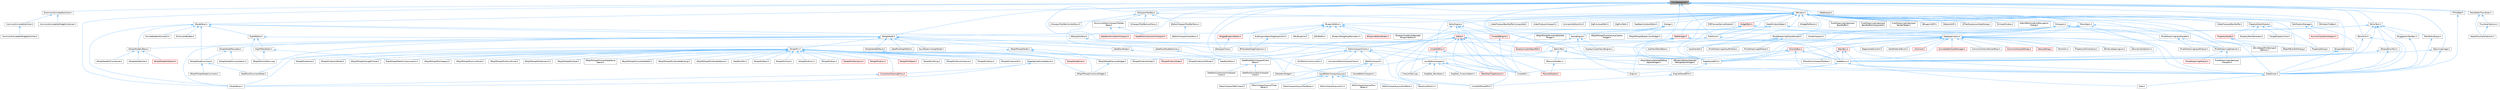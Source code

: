 digraph "CurveSequence.h"
{
 // INTERACTIVE_SVG=YES
 // LATEX_PDF_SIZE
  bgcolor="transparent";
  edge [fontname=Helvetica,fontsize=10,labelfontname=Helvetica,labelfontsize=10];
  node [fontname=Helvetica,fontsize=10,shape=box,height=0.2,width=0.4];
  Node1 [id="Node000001",label="CurveSequence.h",height=0.2,width=0.4,color="gray40", fillcolor="grey60", style="filled", fontcolor="black",tooltip=" "];
  Node1 -> Node2 [id="edge1_Node000001_Node000002",dir="back",color="steelblue1",style="solid",tooltip=" "];
  Node2 [id="Node000002",label="AssetEditorViewportLayout.h",height=0.2,width=0.4,color="grey40", fillcolor="white", style="filled",URL="$df/d46/AssetEditorViewportLayout_8h.html",tooltip=" "];
  Node2 -> Node3 [id="edge2_Node000002_Node000003",dir="back",color="steelblue1",style="solid",tooltip=" "];
  Node3 [id="Node000003",label="BaseAssetToolkit.h",height=0.2,width=0.4,color="grey40", fillcolor="white", style="filled",URL="$d4/d85/BaseAssetToolkit_8h.html",tooltip=" "];
  Node2 -> Node4 [id="edge3_Node000002_Node000004",dir="back",color="steelblue1",style="solid",tooltip=" "];
  Node4 [id="Node000004",label="EditorViewportLayout2x2.h",height=0.2,width=0.4,color="grey40", fillcolor="white", style="filled",URL="$df/dbd/EditorViewportLayout2x2_8h.html",tooltip=" "];
  Node2 -> Node5 [id="edge4_Node000002_Node000005",dir="back",color="steelblue1",style="solid",tooltip=" "];
  Node5 [id="Node000005",label="EditorViewportLayoutFour\lPanes.h",height=0.2,width=0.4,color="grey40", fillcolor="white", style="filled",URL="$d4/d84/EditorViewportLayoutFourPanes_8h.html",tooltip=" "];
  Node2 -> Node6 [id="edge5_Node000002_Node000006",dir="back",color="steelblue1",style="solid",tooltip=" "];
  Node6 [id="Node000006",label="EditorViewportLayoutOnePane.h",height=0.2,width=0.4,color="grey40", fillcolor="white", style="filled",URL="$d2/da6/EditorViewportLayoutOnePane_8h.html",tooltip=" "];
  Node2 -> Node7 [id="edge6_Node000002_Node000007",dir="back",color="steelblue1",style="solid",tooltip=" "];
  Node7 [id="Node000007",label="EditorViewportLayoutThree\lPanes.h",height=0.2,width=0.4,color="grey40", fillcolor="white", style="filled",URL="$d2/d25/EditorViewportLayoutThreePanes_8h.html",tooltip=" "];
  Node2 -> Node8 [id="edge7_Node000002_Node000008",dir="back",color="steelblue1",style="solid",tooltip=" "];
  Node8 [id="Node000008",label="EditorViewportLayoutTwoPanes.h",height=0.2,width=0.4,color="grey40", fillcolor="white", style="filled",URL="$dc/d66/EditorViewportLayoutTwoPanes_8h.html",tooltip=" "];
  Node2 -> Node9 [id="edge8_Node000002_Node000009",dir="back",color="steelblue1",style="solid",tooltip=" "];
  Node9 [id="Node000009",label="EditorViewportTabContent.h",height=0.2,width=0.4,color="grey40", fillcolor="white", style="filled",URL="$d9/da4/EditorViewportTabContent_8h.html",tooltip=" "];
  Node1 -> Node10 [id="edge9_Node000001_Node000010",dir="back",color="steelblue1",style="solid",tooltip=" "];
  Node10 [id="Node000010",label="EditorViewportClient.h",height=0.2,width=0.4,color="grey40", fillcolor="white", style="filled",URL="$d4/d41/EditorViewportClient_8h.html",tooltip=" "];
  Node10 -> Node11 [id="edge10_Node000010_Node000011",dir="back",color="steelblue1",style="solid",tooltip=" "];
  Node11 [id="Node000011",label="AnimationEditorViewportClient.h",height=0.2,width=0.4,color="grey40", fillcolor="white", style="filled",URL="$d1/d45/AnimationEditorViewportClient_8h.html",tooltip=" "];
  Node10 -> Node12 [id="edge11_Node000010_Node000012",dir="back",color="steelblue1",style="solid",tooltip=" "];
  Node12 [id="Node000012",label="DataflowEditorViewportClient\lBase.h",height=0.2,width=0.4,color="grey40", fillcolor="white", style="filled",URL="$d8/ddd/DataflowEditorViewportClientBase_8h.html",tooltip=" "];
  Node12 -> Node13 [id="edge12_Node000012_Node000013",dir="back",color="steelblue1",style="solid",tooltip=" "];
  Node13 [id="Node000013",label="DataflowConstructionViewport\lClient.h",height=0.2,width=0.4,color="grey40", fillcolor="white", style="filled",URL="$d5/da1/DataflowConstructionViewportClient_8h.html",tooltip=" "];
  Node12 -> Node14 [id="edge13_Node000012_Node000014",dir="back",color="steelblue1",style="solid",tooltip=" "];
  Node14 [id="Node000014",label="DataflowSimulationViewport\lClient.h",height=0.2,width=0.4,color="grey40", fillcolor="white", style="filled",URL="$da/d6a/DataflowSimulationViewportClient_8h.html",tooltip=" "];
  Node10 -> Node15 [id="edge14_Node000010_Node000015",dir="back",color="steelblue1",style="solid",tooltip=" "];
  Node15 [id="Node000015",label="ISCSEditorCustomization.h",height=0.2,width=0.4,color="grey40", fillcolor="white", style="filled",URL="$de/d19/ISCSEditorCustomization_8h.html",tooltip=" "];
  Node10 -> Node16 [id="edge15_Node000010_Node000016",dir="back",color="steelblue1",style="solid",tooltip=" "];
  Node16 [id="Node000016",label="LevelEditorViewport.h",height=0.2,width=0.4,color="grey40", fillcolor="white", style="filled",URL="$d4/ddf/LevelEditorViewport_8h.html",tooltip=" "];
  Node16 -> Node17 [id="edge16_Node000016_Node000017",dir="back",color="steelblue1",style="solid",tooltip=" "];
  Node17 [id="Node000017",label="BookMarkTypeActions.h",height=0.2,width=0.4,color="red", fillcolor="#FFF0F0", style="filled",URL="$d0/d2f/BookMarkTypeActions_8h.html",tooltip=" "];
  Node16 -> Node19 [id="edge17_Node000016_Node000019",dir="back",color="steelblue1",style="solid",tooltip=" "];
  Node19 [id="Node000019",label="DragTool_BoxSelect.h",height=0.2,width=0.4,color="grey40", fillcolor="white", style="filled",URL="$da/dbf/DragTool__BoxSelect_8h.html",tooltip=" "];
  Node16 -> Node20 [id="edge18_Node000016_Node000020",dir="back",color="steelblue1",style="solid",tooltip=" "];
  Node20 [id="Node000020",label="DragTool_FrustumSelect.h",height=0.2,width=0.4,color="grey40", fillcolor="white", style="filled",URL="$db/de7/DragTool__FrustumSelect_8h.html",tooltip=" "];
  Node16 -> Node21 [id="edge19_Node000016_Node000021",dir="back",color="steelblue1",style="solid",tooltip=" "];
  Node21 [id="Node000021",label="FractureTool.cpp",height=0.2,width=0.4,color="grey40", fillcolor="white", style="filled",URL="$dc/d9a/FractureTool_8cpp.html",tooltip=" "];
  Node16 -> Node22 [id="edge20_Node000016_Node000022",dir="back",color="steelblue1",style="solid",tooltip=" "];
  Node22 [id="Node000022",label="UnrealEd.h",height=0.2,width=0.4,color="grey40", fillcolor="white", style="filled",URL="$d2/d5f/UnrealEd_8h.html",tooltip=" "];
  Node10 -> Node23 [id="edge21_Node000010_Node000023",dir="back",color="steelblue1",style="solid",tooltip=" "];
  Node23 [id="Node000023",label="SEditorViewport.h",height=0.2,width=0.4,color="grey40", fillcolor="white", style="filled",URL="$dd/de0/SEditorViewport_8h.html",tooltip=" "];
  Node23 -> Node2 [id="edge22_Node000023_Node000002",dir="back",color="steelblue1",style="solid",tooltip=" "];
  Node23 -> Node24 [id="edge23_Node000023_Node000024",dir="back",color="steelblue1",style="solid",tooltip=" "];
  Node24 [id="Node000024",label="SAssetEditorViewport.h",height=0.2,width=0.4,color="grey40", fillcolor="white", style="filled",URL="$df/d5a/SAssetEditorViewport_8h.html",tooltip=" "];
  Node23 -> Node25 [id="edge24_Node000023_Node000025",dir="back",color="steelblue1",style="solid",tooltip=" "];
  Node25 [id="Node000025",label="SSkeletonWidget.h",height=0.2,width=0.4,color="grey40", fillcolor="white", style="filled",URL="$dd/da7/SSkeletonWidget_8h.html",tooltip=" "];
  Node10 -> Node25 [id="edge25_Node000010_Node000025",dir="back",color="steelblue1",style="solid",tooltip=" "];
  Node10 -> Node22 [id="edge26_Node000010_Node000022",dir="back",color="steelblue1",style="solid",tooltip=" "];
  Node10 -> Node26 [id="edge27_Node000010_Node000026",dir="back",color="steelblue1",style="solid",tooltip=" "];
  Node26 [id="Node000026",label="UnrealEdSharedPCH.h",height=0.2,width=0.4,color="grey40", fillcolor="white", style="filled",URL="$d1/de6/UnrealEdSharedPCH_8h.html",tooltip=" "];
  Node1 -> Node27 [id="edge28_Node000001_Node000027",dir="back",color="steelblue1",style="solid",tooltip=" "];
  Node27 [id="Node000027",label="SCommonAnimatedSwitcher.h",height=0.2,width=0.4,color="grey40", fillcolor="white", style="filled",URL="$d8/d15/SCommonAnimatedSwitcher_8h.html",tooltip=" "];
  Node27 -> Node28 [id="edge29_Node000027_Node000028",dir="back",color="steelblue1",style="solid",tooltip=" "];
  Node28 [id="Node000028",label="CommonActivatableWidgetContainer.h",height=0.2,width=0.4,color="grey40", fillcolor="white", style="filled",URL="$d9/db6/CommonActivatableWidgetContainer_8h.html",tooltip=" "];
  Node27 -> Node29 [id="edge30_Node000027_Node000029",dir="back",color="steelblue1",style="solid",tooltip=" "];
  Node29 [id="Node000029",label="CommonAnimatedSwitcher.h",height=0.2,width=0.4,color="grey40", fillcolor="white", style="filled",URL="$dc/d39/CommonAnimatedSwitcher_8h.html",tooltip=" "];
  Node29 -> Node30 [id="edge31_Node000029_Node000030",dir="back",color="steelblue1",style="solid",tooltip=" "];
  Node30 [id="Node000030",label="CommonActivatableWidgetSwitcher.h",height=0.2,width=0.4,color="grey40", fillcolor="white", style="filled",URL="$dc/dc6/CommonActivatableWidgetSwitcher_8h.html",tooltip=" "];
  Node1 -> Node31 [id="edge32_Node000001_Node000031",dir="back",color="steelblue1",style="solid",tooltip=" "];
  Node31 [id="Node000031",label="SDesignSurface.h",height=0.2,width=0.4,color="grey40", fillcolor="white", style="filled",URL="$d0/d2a/SDesignSurface_8h.html",tooltip=" "];
  Node31 -> Node32 [id="edge33_Node000031_Node000032",dir="back",color="steelblue1",style="solid",tooltip=" "];
  Node32 [id="Node000032",label="SDesignerView.h",height=0.2,width=0.4,color="grey40", fillcolor="white", style="filled",URL="$d2/d14/SDesignerView_8h.html",tooltip=" "];
  Node1 -> Node32 [id="edge34_Node000001_Node000032",dir="back",color="steelblue1",style="solid",tooltip=" "];
  Node1 -> Node33 [id="edge35_Node000001_Node000033",dir="back",color="steelblue1",style="solid",tooltip=" "];
  Node33 [id="Node000033",label="SDockTab.h",height=0.2,width=0.4,color="grey40", fillcolor="white", style="filled",URL="$d2/d6f/SDockTab_8h.html",tooltip=" "];
  Node33 -> Node9 [id="edge36_Node000033_Node000009",dir="back",color="steelblue1",style="solid",tooltip=" "];
  Node33 -> Node34 [id="edge37_Node000033_Node000034",dir="back",color="steelblue1",style="solid",tooltip=" "];
  Node34 [id="Node000034",label="SPersonaToolBox.h",height=0.2,width=0.4,color="grey40", fillcolor="white", style="filled",URL="$d3/d1c/SPersonaToolBox_8h.html",tooltip=" "];
  Node34 -> Node35 [id="edge38_Node000034_Node000035",dir="back",color="steelblue1",style="solid",tooltip=" "];
  Node35 [id="Node000035",label="PersonaModule.h",height=0.2,width=0.4,color="red", fillcolor="#FFF0F0", style="filled",URL="$de/d74/PersonaModule_8h.html",tooltip=" "];
  Node33 -> Node37 [id="edge39_Node000033_Node000037",dir="back",color="steelblue1",style="solid",tooltip=" "];
  Node37 [id="Node000037",label="SlateExtras.h",height=0.2,width=0.4,color="grey40", fillcolor="white", style="filled",URL="$d8/dec/SlateExtras_8h.html",tooltip=" "];
  Node37 -> Node38 [id="edge40_Node000037_Node000038",dir="back",color="steelblue1",style="solid",tooltip=" "];
  Node38 [id="Node000038",label="Slate.h",height=0.2,width=0.4,color="grey40", fillcolor="white", style="filled",URL="$d2/dc0/Slate_8h.html",tooltip=" "];
  Node33 -> Node39 [id="edge41_Node000033_Node000039",dir="back",color="steelblue1",style="solid",tooltip=" "];
  Node39 [id="Node000039",label="SlateSharedPCH.h",height=0.2,width=0.4,color="grey40", fillcolor="white", style="filled",URL="$d1/dfc/SlateSharedPCH_8h.html",tooltip=" "];
  Node39 -> Node40 [id="edge42_Node000039_Node000040",dir="back",color="steelblue1",style="solid",tooltip=" "];
  Node40 [id="Node000040",label="EngineSharedPCH.h",height=0.2,width=0.4,color="grey40", fillcolor="white", style="filled",URL="$dc/dbb/EngineSharedPCH_8h.html",tooltip=" "];
  Node40 -> Node26 [id="edge43_Node000040_Node000026",dir="back",color="steelblue1",style="solid",tooltip=" "];
  Node1 -> Node41 [id="edge44_Node000001_Node000041",dir="back",color="steelblue1",style="solid",tooltip=" "];
  Node41 [id="Node000041",label="SErrorHint.h",height=0.2,width=0.4,color="grey40", fillcolor="white", style="filled",URL="$d9/d4d/SErrorHint_8h.html",tooltip=" "];
  Node41 -> Node42 [id="edge45_Node000041_Node000042",dir="back",color="steelblue1",style="solid",tooltip=" "];
  Node42 [id="Node000042",label="SlateBasics.h",height=0.2,width=0.4,color="grey40", fillcolor="white", style="filled",URL="$da/d2f/SlateBasics_8h.html",tooltip=" "];
  Node42 -> Node43 [id="edge46_Node000042_Node000043",dir="back",color="steelblue1",style="solid",tooltip=" "];
  Node43 [id="Node000043",label="Engine.h",height=0.2,width=0.4,color="grey40", fillcolor="white", style="filled",URL="$d1/d34/Public_2Engine_8h.html",tooltip=" "];
  Node42 -> Node38 [id="edge47_Node000042_Node000038",dir="back",color="steelblue1",style="solid",tooltip=" "];
  Node42 -> Node37 [id="edge48_Node000042_Node000037",dir="back",color="steelblue1",style="solid",tooltip=" "];
  Node42 -> Node22 [id="edge49_Node000042_Node000022",dir="back",color="steelblue1",style="solid",tooltip=" "];
  Node41 -> Node37 [id="edge50_Node000041_Node000037",dir="back",color="steelblue1",style="solid",tooltip=" "];
  Node1 -> Node44 [id="edge51_Node000001_Node000044",dir="back",color="steelblue1",style="solid",tooltip=" "];
  Node44 [id="Node000044",label="SErrorText.h",height=0.2,width=0.4,color="grey40", fillcolor="white", style="filled",URL="$d7/d9a/SErrorText_8h.html",tooltip=" "];
  Node44 -> Node41 [id="edge52_Node000044_Node000041",dir="back",color="steelblue1",style="solid",tooltip=" "];
  Node44 -> Node45 [id="edge53_Node000044_Node000045",dir="back",color="steelblue1",style="solid",tooltip=" "];
  Node45 [id="Node000045",label="SGraphNode.h",height=0.2,width=0.4,color="grey40", fillcolor="white", style="filled",URL="$d2/d30/SGraphNode_8h.html",tooltip=" "];
  Node45 -> Node46 [id="edge54_Node000045_Node000046",dir="back",color="steelblue1",style="solid",tooltip=" "];
  Node46 [id="Node000046",label="DataflowGraphEditor.h",height=0.2,width=0.4,color="grey40", fillcolor="white", style="filled",URL="$d4/dfa/DataflowGraphEditor_8h.html",tooltip=" "];
  Node45 -> Node47 [id="edge55_Node000045_Node000047",dir="back",color="steelblue1",style="solid",tooltip=" "];
  Node47 [id="Node000047",label="DataflowSCommentNode.h",height=0.2,width=0.4,color="grey40", fillcolor="white", style="filled",URL="$de/dd7/DataflowSCommentNode_8h.html",tooltip=" "];
  Node45 -> Node48 [id="edge56_Node000045_Node000048",dir="back",color="steelblue1",style="solid",tooltip=" "];
  Node48 [id="Node000048",label="DataflowSNode.h",height=0.2,width=0.4,color="grey40", fillcolor="white", style="filled",URL="$d8/d5a/DataflowSNode_8h.html",tooltip=" "];
  Node48 -> Node49 [id="edge57_Node000048_Node000049",dir="back",color="steelblue1",style="solid",tooltip=" "];
  Node49 [id="Node000049",label="DataflowEditor.h",height=0.2,width=0.4,color="grey40", fillcolor="white", style="filled",URL="$d9/d93/DataflowEditor_8h.html",tooltip=" "];
  Node45 -> Node50 [id="edge58_Node000045_Node000050",dir="back",color="steelblue1",style="solid",tooltip=" "];
  Node50 [id="Node000050",label="DataflowSNodeFactories.h",height=0.2,width=0.4,color="grey40", fillcolor="white", style="filled",URL="$dc/d28/DataflowSNodeFactories_8h.html",tooltip=" "];
  Node50 -> Node49 [id="edge59_Node000050_Node000049",dir="back",color="steelblue1",style="solid",tooltip=" "];
  Node45 -> Node51 [id="edge60_Node000045_Node000051",dir="back",color="steelblue1",style="solid",tooltip=" "];
  Node51 [id="Node000051",label="SGraphNodeDefault.h",height=0.2,width=0.4,color="grey40", fillcolor="white", style="filled",URL="$de/daa/SGraphNodeDefault_8h.html",tooltip=" "];
  Node51 -> Node52 [id="edge61_Node000051_Node000052",dir="back",color="steelblue1",style="solid",tooltip=" "];
  Node52 [id="Node000052",label="SGraphNodeKnot.h",height=0.2,width=0.4,color="red", fillcolor="#FFF0F0", style="filled",URL="$da/da5/SGraphNodeKnot_8h.html",tooltip=" "];
  Node45 -> Node54 [id="edge62_Node000045_Node000054",dir="back",color="steelblue1",style="solid",tooltip=" "];
  Node54 [id="Node000054",label="SGraphNodeK2Base.h",height=0.2,width=0.4,color="grey40", fillcolor="white", style="filled",URL="$de/d4a/SGraphNodeK2Base_8h.html",tooltip=" "];
  Node54 -> Node55 [id="edge63_Node000054_Node000055",dir="back",color="steelblue1",style="solid",tooltip=" "];
  Node55 [id="Node000055",label="SGraphNodeK2Composite.h",height=0.2,width=0.4,color="grey40", fillcolor="white", style="filled",URL="$d9/d1f/SGraphNodeK2Composite_8h.html",tooltip=" "];
  Node54 -> Node56 [id="edge64_Node000054_Node000056",dir="back",color="steelblue1",style="solid",tooltip=" "];
  Node56 [id="Node000056",label="SGraphNodeK2Default.h",height=0.2,width=0.4,color="red", fillcolor="#FFF0F0", style="filled",URL="$d6/dba/SGraphNodeK2Default_8h.html",tooltip=" "];
  Node54 -> Node58 [id="edge65_Node000054_Node000058",dir="back",color="steelblue1",style="solid",tooltip=" "];
  Node58 [id="Node000058",label="SGraphNodeK2Var.h",height=0.2,width=0.4,color="grey40", fillcolor="white", style="filled",URL="$d3/d75/SGraphNodeK2Var_8h.html",tooltip=" "];
  Node45 -> Node59 [id="edge66_Node000045_Node000059",dir="back",color="steelblue1",style="solid",tooltip=" "];
  Node59 [id="Node000059",label="SGraphNodeResizable.h",height=0.2,width=0.4,color="grey40", fillcolor="white", style="filled",URL="$da/d09/SGraphNodeResizable_8h.html",tooltip=" "];
  Node59 -> Node60 [id="edge67_Node000059_Node000060",dir="back",color="steelblue1",style="solid",tooltip=" "];
  Node60 [id="Node000060",label="SGraphNodeComment.h",height=0.2,width=0.4,color="grey40", fillcolor="white", style="filled",URL="$d7/db6/SGraphNodeComment_8h.html",tooltip=" "];
  Node60 -> Node47 [id="edge68_Node000060_Node000047",dir="back",color="steelblue1",style="solid",tooltip=" "];
  Node60 -> Node61 [id="edge69_Node000060_Node000061",dir="back",color="steelblue1",style="solid",tooltip=" "];
  Node61 [id="Node000061",label="SRigVMGraphNodeComment.h",height=0.2,width=0.4,color="grey40", fillcolor="white", style="filled",URL="$d0/d18/SRigVMGraphNodeComment_8h.html",tooltip=" "];
  Node59 -> Node62 [id="edge70_Node000059_Node000062",dir="back",color="steelblue1",style="solid",tooltip=" "];
  Node62 [id="Node000062",label="SGraphNodeDocumentation.h",height=0.2,width=0.4,color="grey40", fillcolor="white", style="filled",URL="$de/d42/SGraphNodeDocumentation_8h.html",tooltip=" "];
  Node45 -> Node63 [id="edge71_Node000045_Node000063",dir="back",color="steelblue1",style="solid",tooltip=" "];
  Node63 [id="Node000063",label="SGraphPanel.h",height=0.2,width=0.4,color="grey40", fillcolor="white", style="filled",URL="$d2/dcf/SGraphPanel_8h.html",tooltip=" "];
  Node45 -> Node64 [id="edge72_Node000045_Node000064",dir="back",color="steelblue1",style="solid",tooltip=" "];
  Node64 [id="Node000064",label="SGraphPin.h",height=0.2,width=0.4,color="grey40", fillcolor="white", style="filled",URL="$d1/dd1/SGraphPin_8h.html",tooltip=" "];
  Node64 -> Node65 [id="edge73_Node000064_Node000065",dir="back",color="steelblue1",style="solid",tooltip=" "];
  Node65 [id="Node000065",label="ConnectionDrawingPolicy.h",height=0.2,width=0.4,color="red", fillcolor="#FFF0F0", style="filled",URL="$d5/dc8/ConnectionDrawingPolicy_8h.html",tooltip=" "];
  Node65 -> Node63 [id="edge74_Node000065_Node000063",dir="back",color="steelblue1",style="solid",tooltip=" "];
  Node64 -> Node70 [id="edge75_Node000064_Node000070",dir="back",color="steelblue1",style="solid",tooltip=" "];
  Node70 [id="Node000070",label="DataflowSPin.h",height=0.2,width=0.4,color="grey40", fillcolor="white", style="filled",URL="$d2/de1/DataflowSPin_8h.html",tooltip=" "];
  Node64 -> Node71 [id="edge76_Node000064_Node000071",dir="back",color="steelblue1",style="solid",tooltip=" "];
  Node71 [id="Node000071",label="GraphSplineOverlapResult.h",height=0.2,width=0.4,color="grey40", fillcolor="white", style="filled",URL="$dc/d14/GraphSplineOverlapResult_8h.html",tooltip=" "];
  Node71 -> Node65 [id="edge77_Node000071_Node000065",dir="back",color="steelblue1",style="solid",tooltip=" "];
  Node71 -> Node63 [id="edge78_Node000071_Node000063",dir="back",color="steelblue1",style="solid",tooltip=" "];
  Node64 -> Node72 [id="edge79_Node000064_Node000072",dir="back",color="steelblue1",style="solid",tooltip=" "];
  Node72 [id="Node000072",label="RigVMGraphDetailCustomization.h",height=0.2,width=0.4,color="grey40", fillcolor="white", style="filled",URL="$da/d8c/RigVMGraphDetailCustomization_8h.html",tooltip=" "];
  Node64 -> Node52 [id="edge80_Node000064_Node000052",dir="back",color="steelblue1",style="solid",tooltip=" "];
  Node64 -> Node63 [id="edge81_Node000064_Node000063",dir="back",color="steelblue1",style="solid",tooltip=" "];
  Node64 -> Node73 [id="edge82_Node000064_Node000073",dir="back",color="steelblue1",style="solid",tooltip=" "];
  Node73 [id="Node000073",label="SGraphPinBool.h",height=0.2,width=0.4,color="grey40", fillcolor="white", style="filled",URL="$d8/d82/SGraphPinBool_8h.html",tooltip=" "];
  Node64 -> Node74 [id="edge83_Node000064_Node000074",dir="back",color="steelblue1",style="solid",tooltip=" "];
  Node74 [id="Node000074",label="SGraphPinColor.h",height=0.2,width=0.4,color="grey40", fillcolor="white", style="filled",URL="$dd/d8d/SGraphPinColor_8h.html",tooltip=" "];
  Node64 -> Node75 [id="edge84_Node000064_Node000075",dir="back",color="steelblue1",style="solid",tooltip=" "];
  Node75 [id="Node000075",label="SGraphPinEnum.h",height=0.2,width=0.4,color="grey40", fillcolor="white", style="filled",URL="$dc/d1a/SGraphPinEnum_8h.html",tooltip=" "];
  Node64 -> Node76 [id="edge85_Node000064_Node000076",dir="back",color="steelblue1",style="solid",tooltip=" "];
  Node76 [id="Node000076",label="SGraphPinExec.h",height=0.2,width=0.4,color="grey40", fillcolor="white", style="filled",URL="$d1/d4c/SGraphPinExec_8h.html",tooltip=" "];
  Node64 -> Node77 [id="edge86_Node000064_Node000077",dir="back",color="steelblue1",style="solid",tooltip=" "];
  Node77 [id="Node000077",label="SGraphPinNameList.h",height=0.2,width=0.4,color="red", fillcolor="#FFF0F0", style="filled",URL="$d4/d09/SGraphPinNameList_8h.html",tooltip=" "];
  Node64 -> Node79 [id="edge87_Node000064_Node000079",dir="back",color="steelblue1",style="solid",tooltip=" "];
  Node79 [id="Node000079",label="SGraphPinNum.h",height=0.2,width=0.4,color="red", fillcolor="#FFF0F0", style="filled",URL="$d7/da4/SGraphPinNum_8h.html",tooltip=" "];
  Node64 -> Node81 [id="edge88_Node000064_Node000081",dir="back",color="steelblue1",style="solid",tooltip=" "];
  Node81 [id="Node000081",label="SGraphPinNumSlider.h",height=0.2,width=0.4,color="red", fillcolor="#FFF0F0", style="filled",URL="$d5/d00/SGraphPinNumSlider_8h.html",tooltip=" "];
  Node64 -> Node83 [id="edge89_Node000064_Node000083",dir="back",color="steelblue1",style="solid",tooltip=" "];
  Node83 [id="Node000083",label="SGraphPinObject.h",height=0.2,width=0.4,color="red", fillcolor="#FFF0F0", style="filled",URL="$da/dd6/SGraphPinObject_8h.html",tooltip=" "];
  Node64 -> Node85 [id="edge90_Node000064_Node000085",dir="back",color="steelblue1",style="solid",tooltip=" "];
  Node85 [id="Node000085",label="SGraphPinString.h",height=0.2,width=0.4,color="grey40", fillcolor="white", style="filled",URL="$d0/d49/SGraphPinString_8h.html",tooltip=" "];
  Node64 -> Node86 [id="edge91_Node000064_Node000086",dir="back",color="steelblue1",style="solid",tooltip=" "];
  Node86 [id="Node000086",label="SGraphPinStructInstance.h",height=0.2,width=0.4,color="grey40", fillcolor="white", style="filled",URL="$db/d8b/SGraphPinStructInstance_8h.html",tooltip=" "];
  Node64 -> Node87 [id="edge92_Node000064_Node000087",dir="back",color="steelblue1",style="solid",tooltip=" "];
  Node87 [id="Node000087",label="SGraphPinVector.h",height=0.2,width=0.4,color="grey40", fillcolor="white", style="filled",URL="$d8/de7/SGraphPinVector_8h.html",tooltip=" "];
  Node64 -> Node88 [id="edge93_Node000064_Node000088",dir="back",color="steelblue1",style="solid",tooltip=" "];
  Node88 [id="Node000088",label="SGraphPinVector2D.h",height=0.2,width=0.4,color="grey40", fillcolor="white", style="filled",URL="$d7/d67/SGraphPinVector2D_8h.html",tooltip=" "];
  Node64 -> Node89 [id="edge94_Node000064_Node000089",dir="back",color="steelblue1",style="solid",tooltip=" "];
  Node89 [id="Node000089",label="SGraphPinVector2DSlider.h",height=0.2,width=0.4,color="grey40", fillcolor="white", style="filled",URL="$d7/d05/SGraphPinVector2DSlider_8h.html",tooltip=" "];
  Node64 -> Node90 [id="edge95_Node000064_Node000090",dir="back",color="steelblue1",style="solid",tooltip=" "];
  Node90 [id="Node000090",label="SGraphPinVector4.h",height=0.2,width=0.4,color="grey40", fillcolor="white", style="filled",URL="$d4/d94/SGraphPinVector4_8h.html",tooltip=" "];
  Node64 -> Node91 [id="edge96_Node000064_Node000091",dir="back",color="steelblue1",style="solid",tooltip=" "];
  Node91 [id="Node000091",label="SGraphPinVector4Slider.h",height=0.2,width=0.4,color="grey40", fillcolor="white", style="filled",URL="$d9/db8/SGraphPinVector4Slider_8h.html",tooltip=" "];
  Node64 -> Node92 [id="edge97_Node000064_Node000092",dir="back",color="steelblue1",style="solid",tooltip=" "];
  Node92 [id="Node000092",label="SGraphPinVectorSlider.h",height=0.2,width=0.4,color="grey40", fillcolor="white", style="filled",URL="$dc/d38/SGraphPinVectorSlider_8h.html",tooltip=" "];
  Node64 -> Node93 [id="edge98_Node000064_Node000093",dir="back",color="steelblue1",style="solid",tooltip=" "];
  Node93 [id="Node000093",label="SRigVMGraphChangePinType.h",height=0.2,width=0.4,color="grey40", fillcolor="white", style="filled",URL="$d4/da7/SRigVMGraphChangePinType_8h.html",tooltip=" "];
  Node64 -> Node94 [id="edge99_Node000064_Node000094",dir="back",color="steelblue1",style="solid",tooltip=" "];
  Node94 [id="Node000094",label="SRigVMGraphPinCategory.h",height=0.2,width=0.4,color="grey40", fillcolor="white", style="filled",URL="$da/d67/SRigVMGraphPinCategory_8h.html",tooltip=" "];
  Node64 -> Node95 [id="edge100_Node000064_Node000095",dir="back",color="steelblue1",style="solid",tooltip=" "];
  Node95 [id="Node000095",label="SRigVMGraphPinCurveFloat.h",height=0.2,width=0.4,color="grey40", fillcolor="white", style="filled",URL="$d3/d13/SRigVMGraphPinCurveFloat_8h.html",tooltip=" "];
  Node64 -> Node96 [id="edge101_Node000064_Node000096",dir="back",color="steelblue1",style="solid",tooltip=" "];
  Node96 [id="Node000096",label="SRigVMGraphPinEnumPicker.h",height=0.2,width=0.4,color="grey40", fillcolor="white", style="filled",URL="$d9/dd1/SRigVMGraphPinEnumPicker_8h.html",tooltip=" "];
  Node64 -> Node97 [id="edge102_Node000064_Node000097",dir="back",color="steelblue1",style="solid",tooltip=" "];
  Node97 [id="Node000097",label="SRigVMGraphPinNameList.h",height=0.2,width=0.4,color="grey40", fillcolor="white", style="filled",URL="$d7/dfc/SRigVMGraphPinNameList_8h.html",tooltip=" "];
  Node64 -> Node98 [id="edge103_Node000064_Node000098",dir="back",color="steelblue1",style="solid",tooltip=" "];
  Node98 [id="Node000098",label="SRigVMGraphPinQuat.h",height=0.2,width=0.4,color="grey40", fillcolor="white", style="filled",URL="$de/dda/SRigVMGraphPinQuat_8h.html",tooltip=" "];
  Node64 -> Node99 [id="edge104_Node000064_Node000099",dir="back",color="steelblue1",style="solid",tooltip=" "];
  Node99 [id="Node000099",label="SRigVMGraphPinUserDataName\lSpace.h",height=0.2,width=0.4,color="grey40", fillcolor="white", style="filled",URL="$d7/dfd/SRigVMGraphPinUserDataNameSpace_8h.html",tooltip=" "];
  Node64 -> Node100 [id="edge105_Node000064_Node000100",dir="back",color="steelblue1",style="solid",tooltip=" "];
  Node100 [id="Node000100",label="SRigVMGraphPinUserDataPath.h",height=0.2,width=0.4,color="grey40", fillcolor="white", style="filled",URL="$d5/d31/SRigVMGraphPinUserDataPath_8h.html",tooltip=" "];
  Node64 -> Node101 [id="edge106_Node000064_Node000101",dir="back",color="steelblue1",style="solid",tooltip=" "];
  Node101 [id="Node000101",label="SRigVMGraphPinVariableBinding.h",height=0.2,width=0.4,color="grey40", fillcolor="white", style="filled",URL="$db/dca/SRigVMGraphPinVariableBinding_8h.html",tooltip=" "];
  Node64 -> Node102 [id="edge107_Node000064_Node000102",dir="back",color="steelblue1",style="solid",tooltip=" "];
  Node102 [id="Node000102",label="SRigVMGraphPinVariableName.h",height=0.2,width=0.4,color="grey40", fillcolor="white", style="filled",URL="$d0/da1/SRigVMGraphPinVariableName_8h.html",tooltip=" "];
  Node64 -> Node103 [id="edge108_Node000064_Node000103",dir="back",color="steelblue1",style="solid",tooltip=" "];
  Node103 [id="Node000103",label="SRigVMSwapFunctionsWidget.h",height=0.2,width=0.4,color="grey40", fillcolor="white", style="filled",URL="$d0/da2/SRigVMSwapFunctionsWidget_8h.html",tooltip=" "];
  Node45 -> Node104 [id="edge109_Node000045_Node000104",dir="back",color="steelblue1",style="solid",tooltip=" "];
  Node104 [id="Node000104",label="SRigVMGraphNode.h",height=0.2,width=0.4,color="grey40", fillcolor="white", style="filled",URL="$d0/d1e/SRigVMGraphNode_8h.html",tooltip=" "];
  Node104 -> Node72 [id="edge110_Node000104_Node000072",dir="back",color="steelblue1",style="solid",tooltip=" "];
  Node104 -> Node105 [id="edge111_Node000104_Node000105",dir="back",color="steelblue1",style="solid",tooltip=" "];
  Node105 [id="Node000105",label="SRigVMNodePreviewWidget.h",height=0.2,width=0.4,color="grey40", fillcolor="white", style="filled",URL="$d5/d72/SRigVMNodePreviewWidget_8h.html",tooltip=" "];
  Node105 -> Node103 [id="edge112_Node000105_Node000103",dir="back",color="steelblue1",style="solid",tooltip=" "];
  Node104 -> Node103 [id="edge113_Node000104_Node000103",dir="back",color="steelblue1",style="solid",tooltip=" "];
  Node45 -> Node106 [id="edge114_Node000045_Node000106",dir="back",color="steelblue1",style="solid",tooltip=" "];
  Node106 [id="Node000106",label="SoundSubmixGraphNode.h",height=0.2,width=0.4,color="grey40", fillcolor="white", style="filled",URL="$d5/d09/SoundSubmixGraphNode_8h.html",tooltip=" "];
  Node44 -> Node107 [id="edge115_Node000044_Node000107",dir="back",color="steelblue1",style="solid",tooltip=" "];
  Node107 [id="Node000107",label="SPopUpErrorText.h",height=0.2,width=0.4,color="grey40", fillcolor="white", style="filled",URL="$d7/d15/SPopUpErrorText_8h.html",tooltip=" "];
  Node107 -> Node42 [id="edge116_Node000107_Node000042",dir="back",color="steelblue1",style="solid",tooltip=" "];
  Node107 -> Node37 [id="edge117_Node000107_Node000037",dir="back",color="steelblue1",style="solid",tooltip=" "];
  Node44 -> Node108 [id="edge118_Node000044_Node000108",dir="back",color="steelblue1",style="solid",tooltip=" "];
  Node108 [id="Node000108",label="SSuggestionTextBox.h",height=0.2,width=0.4,color="grey40", fillcolor="white", style="filled",URL="$d1/df9/SSuggestionTextBox_8h.html",tooltip=" "];
  Node108 -> Node37 [id="edge119_Node000108_Node000037",dir="back",color="steelblue1",style="solid",tooltip=" "];
  Node44 -> Node109 [id="edge120_Node000044_Node000109",dir="back",color="steelblue1",style="solid",tooltip=" "];
  Node109 [id="Node000109",label="STextEntryPopup.h",height=0.2,width=0.4,color="grey40", fillcolor="white", style="filled",URL="$d6/d4f/STextEntryPopup_8h.html",tooltip=" "];
  Node109 -> Node37 [id="edge121_Node000109_Node000037",dir="back",color="steelblue1",style="solid",tooltip=" "];
  Node44 -> Node42 [id="edge122_Node000044_Node000042",dir="back",color="steelblue1",style="solid",tooltip=" "];
  Node44 -> Node37 [id="edge123_Node000044_Node000037",dir="back",color="steelblue1",style="solid",tooltip=" "];
  Node44 -> Node39 [id="edge124_Node000044_Node000039",dir="back",color="steelblue1",style="solid",tooltip=" "];
  Node1 -> Node110 [id="edge125_Node000001_Node000110",dir="back",color="steelblue1",style="solid",tooltip=" "];
  Node110 [id="Node000110",label="SExpandableArea.h",height=0.2,width=0.4,color="grey40", fillcolor="white", style="filled",URL="$da/d6a/SExpandableArea_8h.html",tooltip=" "];
  Node110 -> Node37 [id="edge126_Node000110_Node000037",dir="back",color="steelblue1",style="solid",tooltip=" "];
  Node110 -> Node39 [id="edge127_Node000110_Node000039",dir="back",color="steelblue1",style="solid",tooltip=" "];
  Node1 -> Node45 [id="edge128_Node000001_Node000045",dir="back",color="steelblue1",style="solid",tooltip=" "];
  Node1 -> Node63 [id="edge129_Node000001_Node000063",dir="back",color="steelblue1",style="solid",tooltip=" "];
  Node1 -> Node111 [id="edge130_Node000001_Node000111",dir="back",color="steelblue1",style="solid",tooltip=" "];
  Node111 [id="Node000111",label="SNodePanel.h",height=0.2,width=0.4,color="grey40", fillcolor="white", style="filled",URL="$da/db1/SNodePanel_8h.html",tooltip=" "];
  Node111 -> Node112 [id="edge131_Node000111_Node000112",dir="back",color="steelblue1",style="solid",tooltip=" "];
  Node112 [id="Node000112",label="KismetNodeInfoContext.h",height=0.2,width=0.4,color="grey40", fillcolor="white", style="filled",URL="$d3/dfc/KismetNodeInfoContext_8h.html",tooltip=" "];
  Node111 -> Node113 [id="edge132_Node000111_Node000113",dir="back",color="steelblue1",style="solid",tooltip=" "];
  Node113 [id="Node000113",label="RigVMEditor.h",height=0.2,width=0.4,color="grey40", fillcolor="white", style="filled",URL="$d3/d13/RigVMEditor_8h.html",tooltip=" "];
  Node113 -> Node114 [id="edge133_Node000113_Node000114",dir="back",color="steelblue1",style="solid",tooltip=" "];
  Node114 [id="Node000114",label="RigVMNewEditor.h",height=0.2,width=0.4,color="grey40", fillcolor="white", style="filled",URL="$df/dd1/RigVMNewEditor_8h.html",tooltip=" "];
  Node114 -> Node72 [id="edge134_Node000114_Node000072",dir="back",color="steelblue1",style="solid",tooltip=" "];
  Node114 -> Node115 [id="edge135_Node000114_Node000115",dir="back",color="steelblue1",style="solid",tooltip=" "];
  Node115 [id="Node000115",label="SRigVMActionMenu.cpp",height=0.2,width=0.4,color="grey40", fillcolor="white", style="filled",URL="$dc/d4c/SRigVMActionMenu_8cpp.html",tooltip=" "];
  Node113 -> Node115 [id="edge136_Node000113_Node000115",dir="back",color="steelblue1",style="solid",tooltip=" "];
  Node113 -> Node116 [id="edge137_Node000113_Node000116",dir="back",color="steelblue1",style="solid",tooltip=" "];
  Node116 [id="Node000116",label="SRigVMEditorSelectedDebug\lObjectWidget.h",height=0.2,width=0.4,color="grey40", fillcolor="white", style="filled",URL="$d9/dcd/SRigVMEditorSelectedDebugObjectWidget_8h.html",tooltip=" "];
  Node111 -> Node117 [id="edge138_Node000111_Node000117",dir="back",color="steelblue1",style="solid",tooltip=" "];
  Node117 [id="Node000117",label="SCommentBubble.h",height=0.2,width=0.4,color="grey40", fillcolor="white", style="filled",URL="$d9/d84/SCommentBubble_8h.html",tooltip=" "];
  Node111 -> Node31 [id="edge139_Node000111_Node000031",dir="back",color="steelblue1",style="solid",tooltip=" "];
  Node111 -> Node45 [id="edge140_Node000111_Node000045",dir="back",color="steelblue1",style="solid",tooltip=" "];
  Node111 -> Node60 [id="edge141_Node000111_Node000060",dir="back",color="steelblue1",style="solid",tooltip=" "];
  Node111 -> Node54 [id="edge142_Node000111_Node000054",dir="back",color="steelblue1",style="solid",tooltip=" "];
  Node111 -> Node63 [id="edge143_Node000111_Node000063",dir="back",color="steelblue1",style="solid",tooltip=" "];
  Node1 -> Node118 [id="edge144_Node000001_Node000118",dir="back",color="steelblue1",style="solid",tooltip=" "];
  Node118 [id="Node000118",label="SSpinningImage.h",height=0.2,width=0.4,color="grey40", fillcolor="white", style="filled",URL="$db/d01/SSpinningImage_8h.html",tooltip=" "];
  Node118 -> Node42 [id="edge145_Node000118_Node000042",dir="back",color="steelblue1",style="solid",tooltip=" "];
  Node118 -> Node37 [id="edge146_Node000118_Node000037",dir="back",color="steelblue1",style="solid",tooltip=" "];
  Node1 -> Node119 [id="edge147_Node000001_Node000119",dir="back",color="steelblue1",style="solid",tooltip=" "];
  Node119 [id="Node000119",label="STabDrawer.h",height=0.2,width=0.4,color="grey40", fillcolor="white", style="filled",URL="$d4/d79/STabDrawer_8h.html",tooltip=" "];
  Node1 -> Node120 [id="edge148_Node000001_Node000120",dir="back",color="steelblue1",style="solid",tooltip=" "];
  Node120 [id="Node000120",label="SThrobber.h",height=0.2,width=0.4,color="grey40", fillcolor="white", style="filled",URL="$d3/dec/SThrobber_8h.html",tooltip=" "];
  Node120 -> Node37 [id="edge149_Node000120_Node000037",dir="back",color="steelblue1",style="solid",tooltip=" "];
  Node1 -> Node121 [id="edge150_Node000001_Node000121",dir="back",color="steelblue1",style="solid",tooltip=" "];
  Node121 [id="Node000121",label="SViewportToolBar.h",height=0.2,width=0.4,color="grey40", fillcolor="white", style="filled",URL="$da/d57/SViewportToolBar_8h.html",tooltip=" "];
  Node121 -> Node122 [id="edge151_Node000121_Node000122",dir="back",color="steelblue1",style="solid",tooltip=" "];
  Node122 [id="Node000122",label="SCommonEditorViewportToolbar\lBase.h",height=0.2,width=0.4,color="grey40", fillcolor="white", style="filled",URL="$d0/d79/SCommonEditorViewportToolbarBase_8h.html",tooltip=" "];
  Node122 -> Node123 [id="edge152_Node000122_Node000123",dir="back",color="steelblue1",style="solid",tooltip=" "];
  Node123 [id="Node000123",label="DataflowConstructionViewport.h",height=0.2,width=0.4,color="red", fillcolor="#FFF0F0", style="filled",URL="$de/d97/DataflowConstructionViewport_8h.html",tooltip=" "];
  Node122 -> Node125 [id="edge153_Node000122_Node000125",dir="back",color="steelblue1",style="solid",tooltip=" "];
  Node125 [id="Node000125",label="DataflowSimulationViewport.h",height=0.2,width=0.4,color="red", fillcolor="#FFF0F0", style="filled",URL="$d5/d71/DataflowSimulationViewport_8h.html",tooltip=" "];
  Node121 -> Node126 [id="edge154_Node000121_Node000126",dir="back",color="steelblue1",style="solid",tooltip=" "];
  Node126 [id="Node000126",label="SEditorViewportToolBarMenu.h",height=0.2,width=0.4,color="grey40", fillcolor="white", style="filled",URL="$dd/dec/SEditorViewportToolBarMenu_8h.html",tooltip=" "];
  Node126 -> Node127 [id="edge155_Node000126_Node000127",dir="back",color="steelblue1",style="solid",tooltip=" "];
  Node127 [id="Node000127",label="SEditorViewportViewMenu.h",height=0.2,width=0.4,color="grey40", fillcolor="white", style="filled",URL="$db/d67/SEditorViewportViewMenu_8h.html",tooltip=" "];
  Node121 -> Node128 [id="edge156_Node000121_Node000128",dir="back",color="steelblue1",style="solid",tooltip=" "];
  Node128 [id="Node000128",label="STransformViewportToolbar.h",height=0.2,width=0.4,color="grey40", fillcolor="white", style="filled",URL="$d8/da8/STransformViewportToolbar_8h.html",tooltip=" "];
  Node121 -> Node129 [id="edge157_Node000121_Node000129",dir="back",color="steelblue1",style="solid",tooltip=" "];
  Node129 [id="Node000129",label="SViewportToolBarComboMenu.h",height=0.2,width=0.4,color="grey40", fillcolor="white", style="filled",URL="$de/d6a/SViewportToolBarComboMenu_8h.html",tooltip=" "];
  Node121 -> Node130 [id="edge158_Node000121_Node000130",dir="back",color="steelblue1",style="solid",tooltip=" "];
  Node130 [id="Node000130",label="SViewportToolBarIconMenu.h",height=0.2,width=0.4,color="grey40", fillcolor="white", style="filled",URL="$dc/dfc/SViewportToolBarIconMenu_8h.html",tooltip=" "];
  Node1 -> Node131 [id="edge159_Node000001_Node000131",dir="back",color="steelblue1",style="solid",tooltip=" "];
  Node131 [id="Node000131",label="SWindow.h",height=0.2,width=0.4,color="grey40", fillcolor="white", style="filled",URL="$d2/d6d/SWindow_8h.html",tooltip=" "];
  Node131 -> Node132 [id="edge160_Node000131_Node000132",dir="back",color="steelblue1",style="solid",tooltip=" "];
  Node132 [id="Node000132",label="AnimationEditorUtils.h",height=0.2,width=0.4,color="grey40", fillcolor="white", style="filled",URL="$df/d23/AnimationEditorUtils_8h.html",tooltip=" "];
  Node131 -> Node133 [id="edge161_Node000131_Node000133",dir="back",color="steelblue1",style="solid",tooltip=" "];
  Node133 [id="Node000133",label="BlueprintEditor.h",height=0.2,width=0.4,color="grey40", fillcolor="white", style="filled",URL="$df/d7d/BlueprintEditor_8h.html",tooltip=" "];
  Node133 -> Node134 [id="edge162_Node000133_Node000134",dir="back",color="steelblue1",style="solid",tooltip=" "];
  Node134 [id="Node000134",label="BPVariableDragDropAction.h",height=0.2,width=0.4,color="grey40", fillcolor="white", style="filled",URL="$dd/d23/BPVariableDragDropAction_8h.html",tooltip=" "];
  Node133 -> Node135 [id="edge163_Node000133_Node000135",dir="back",color="steelblue1",style="solid",tooltip=" "];
  Node135 [id="Node000135",label="BlueprintDragDropMenuItem.h",height=0.2,width=0.4,color="grey40", fillcolor="white", style="filled",URL="$dc/deb/BlueprintDragDropMenuItem_8h.html",tooltip=" "];
  Node133 -> Node136 [id="edge164_Node000133_Node000136",dir="back",color="steelblue1",style="solid",tooltip=" "];
  Node136 [id="Node000136",label="BlueprintEditorModes.h",height=0.2,width=0.4,color="red", fillcolor="#FFF0F0", style="filled",URL="$d9/d70/BlueprintEditorModes_8h.html",tooltip=" "];
  Node133 -> Node138 [id="edge165_Node000133_Node000138",dir="back",color="steelblue1",style="solid",tooltip=" "];
  Node138 [id="Node000138",label="IDisplayClusterConfigurator\lBlueprintEditor.h",height=0.2,width=0.4,color="grey40", fillcolor="white", style="filled",URL="$dd/d4b/IDisplayClusterConfiguratorBlueprintEditor_8h.html",tooltip=" "];
  Node133 -> Node139 [id="edge166_Node000133_Node000139",dir="back",color="steelblue1",style="solid",tooltip=" "];
  Node139 [id="Node000139",label="MyBlueprintItemDragDropAction.h",height=0.2,width=0.4,color="grey40", fillcolor="white", style="filled",URL="$da/d11/MyBlueprintItemDragDropAction_8h.html",tooltip=" "];
  Node139 -> Node134 [id="edge167_Node000139_Node000134",dir="back",color="steelblue1",style="solid",tooltip=" "];
  Node133 -> Node140 [id="edge168_Node000133_Node000140",dir="back",color="steelblue1",style="solid",tooltip=" "];
  Node140 [id="Node000140",label="SBlueprintEditorSelected\lDebugObjectWidget.h",height=0.2,width=0.4,color="grey40", fillcolor="white", style="filled",URL="$de/d6c/SBlueprintEditorSelectedDebugObjectWidget_8h.html",tooltip=" "];
  Node133 -> Node141 [id="edge169_Node000133_Node000141",dir="back",color="steelblue1",style="solid",tooltip=" "];
  Node141 [id="Node000141",label="SMyBlueprint.h",height=0.2,width=0.4,color="grey40", fillcolor="white", style="filled",URL="$d3/d34/SMyBlueprint_8h.html",tooltip=" "];
  Node133 -> Node142 [id="edge170_Node000133_Node000142",dir="back",color="steelblue1",style="solid",tooltip=" "];
  Node142 [id="Node000142",label="SSCSEditor.h",height=0.2,width=0.4,color="grey40", fillcolor="white", style="filled",URL="$d0/d2e/SSCSEditor_8h.html",tooltip=" "];
  Node133 -> Node143 [id="edge171_Node000133_Node000143",dir="back",color="steelblue1",style="solid",tooltip=" "];
  Node143 [id="Node000143",label="WidgetBlueprintEditor.h",height=0.2,width=0.4,color="red", fillcolor="#FFF0F0", style="filled",URL="$d6/d04/WidgetBlueprintEditor_8h.html",tooltip=" "];
  Node143 -> Node32 [id="edge172_Node000143_Node000032",dir="back",color="steelblue1",style="solid",tooltip=" "];
  Node131 -> Node145 [id="edge173_Node000131_Node000145",dir="back",color="steelblue1",style="solid",tooltip=" "];
  Node145 [id="Node000145",label="Dialogs.h",height=0.2,width=0.4,color="grey40", fillcolor="white", style="filled",URL="$d2/d5c/Dialogs_8h.html",tooltip=" "];
  Node145 -> Node146 [id="edge174_Node000145_Node000146",dir="back",color="steelblue1",style="solid",tooltip=" "];
  Node146 [id="Node000146",label="SRigVMGraphBreakLinksWidget.h",height=0.2,width=0.4,color="grey40", fillcolor="white", style="filled",URL="$d8/d4a/SRigVMGraphBreakLinksWidget_8h.html",tooltip=" "];
  Node145 -> Node147 [id="edge175_Node000145_Node000147",dir="back",color="steelblue1",style="solid",tooltip=" "];
  Node147 [id="Node000147",label="SRigVMGraphFunctionBulkEdit\lWidget.h",height=0.2,width=0.4,color="grey40", fillcolor="white", style="filled",URL="$db/dbf/SRigVMGraphFunctionBulkEditWidget_8h.html",tooltip=" "];
  Node145 -> Node148 [id="edge176_Node000145_Node000148",dir="back",color="steelblue1",style="solid",tooltip=" "];
  Node148 [id="Node000148",label="SRigVMGraphFunctionLocalization\lWidget.h",height=0.2,width=0.4,color="grey40", fillcolor="white", style="filled",URL="$dd/d59/SRigVMGraphFunctionLocalizationWidget_8h.html",tooltip=" "];
  Node145 -> Node22 [id="edge177_Node000145_Node000022",dir="back",color="steelblue1",style="solid",tooltip=" "];
  Node131 -> Node149 [id="edge178_Node000131_Node000149",dir="back",color="steelblue1",style="solid",tooltip=" "];
  Node149 [id="Node000149",label="DlgPickAssetPath.h",height=0.2,width=0.4,color="grey40", fillcolor="white", style="filled",URL="$db/d31/DlgPickAssetPath_8h.html",tooltip=" "];
  Node131 -> Node150 [id="edge179_Node000131_Node000150",dir="back",color="steelblue1",style="solid",tooltip=" "];
  Node150 [id="Node000150",label="DlgPickPath.h",height=0.2,width=0.4,color="grey40", fillcolor="white", style="filled",URL="$d9/d16/DlgPickPath_8h.html",tooltip=" "];
  Node131 -> Node151 [id="edge180_Node000131_Node000151",dir="back",color="steelblue1",style="solid",tooltip=" "];
  Node151 [id="Node000151",label="EditorEngine.h",height=0.2,width=0.4,color="grey40", fillcolor="white", style="filled",URL="$da/d0c/EditorEngine_8h.html",tooltip=" "];
  Node151 -> Node17 [id="edge181_Node000151_Node000017",dir="back",color="steelblue1",style="solid",tooltip=" "];
  Node151 -> Node152 [id="edge182_Node000151_Node000152",dir="back",color="steelblue1",style="solid",tooltip=" "];
  Node152 [id="Node000152",label="Editor.h",height=0.2,width=0.4,color="red", fillcolor="#FFF0F0", style="filled",URL="$de/d6e/Editor_8h.html",tooltip=" "];
  Node152 -> Node17 [id="edge183_Node000152_Node000017",dir="back",color="steelblue1",style="solid",tooltip=" "];
  Node152 -> Node247 [id="edge184_Node000152_Node000247",dir="back",color="steelblue1",style="solid",tooltip=" "];
  Node247 [id="Node000247",label="DisplayClusterObjectRef.h",height=0.2,width=0.4,color="red", fillcolor="#FFF0F0", style="filled",URL="$d9/d87/DisplayClusterObjectRef_8h.html",tooltip=" "];
  Node152 -> Node10 [id="edge185_Node000152_Node000010",dir="back",color="steelblue1",style="solid",tooltip=" "];
  Node152 -> Node21 [id="edge186_Node000152_Node000021",dir="back",color="steelblue1",style="solid",tooltip=" "];
  Node152 -> Node35 [id="edge187_Node000152_Node000035",dir="back",color="steelblue1",style="solid",tooltip=" "];
  Node152 -> Node81 [id="edge188_Node000152_Node000081",dir="back",color="steelblue1",style="solid",tooltip=" "];
  Node152 -> Node89 [id="edge189_Node000152_Node000089",dir="back",color="steelblue1",style="solid",tooltip=" "];
  Node152 -> Node92 [id="edge190_Node000152_Node000092",dir="back",color="steelblue1",style="solid",tooltip=" "];
  Node152 -> Node296 [id="edge191_Node000152_Node000296",dir="back",color="steelblue1",style="solid",tooltip=" "];
  Node296 [id="Node000296",label="SubTrackEditorBase.h",height=0.2,width=0.4,color="grey40", fillcolor="white", style="filled",URL="$db/d33/SubTrackEditorBase_8h.html",tooltip=" "];
  Node152 -> Node22 [id="edge192_Node000152_Node000022",dir="back",color="steelblue1",style="solid",tooltip=" "];
  Node152 -> Node297 [id="edge193_Node000152_Node000297",dir="back",color="steelblue1",style="solid",tooltip=" "];
  Node297 [id="Node000297",label="UnrealEdMisc.h",height=0.2,width=0.4,color="red", fillcolor="#FFF0F0", style="filled",URL="$da/d70/UnrealEdMisc_8h.html",tooltip=" "];
  Node297 -> Node16 [id="edge194_Node000297_Node000016",dir="back",color="steelblue1",style="solid",tooltip=" "];
  Node297 -> Node22 [id="edge195_Node000297_Node000022",dir="back",color="steelblue1",style="solid",tooltip=" "];
  Node152 -> Node26 [id="edge196_Node000152_Node000026",dir="back",color="steelblue1",style="solid",tooltip=" "];
  Node151 -> Node22 [id="edge197_Node000151_Node000022",dir="back",color="steelblue1",style="solid",tooltip=" "];
  Node151 -> Node337 [id="edge198_Node000151_Node000337",dir="back",color="steelblue1",style="solid",tooltip=" "];
  Node337 [id="Node000337",label="UnrealEdEngine.h",height=0.2,width=0.4,color="red", fillcolor="#FFF0F0", style="filled",URL="$d2/d51/UnrealEdEngine_8h.html",tooltip=" "];
  Node337 -> Node22 [id="edge199_Node000337_Node000022",dir="back",color="steelblue1",style="solid",tooltip=" "];
  Node151 -> Node26 [id="edge200_Node000151_Node000026",dir="back",color="steelblue1",style="solid",tooltip=" "];
  Node131 -> Node339 [id="edge201_Node000131_Node000339",dir="back",color="steelblue1",style="solid",tooltip=" "];
  Node339 [id="Node000339",label="FeedbackContextEditor.h",height=0.2,width=0.4,color="grey40", fillcolor="white", style="filled",URL="$de/d93/FeedbackContextEditor_8h.html",tooltip=" "];
  Node131 -> Node340 [id="edge202_Node000131_Node000340",dir="back",color="steelblue1",style="solid",tooltip=" "];
  Node340 [id="Node000340",label="GameEngine.h",height=0.2,width=0.4,color="grey40", fillcolor="white", style="filled",URL="$d7/d1f/GameEngine_8h.html",tooltip=" "];
  Node340 -> Node341 [id="edge203_Node000340_Node000341",dir="back",color="steelblue1",style="solid",tooltip=" "];
  Node341 [id="Node000341",label="DisplayClusterGameEngine.h",height=0.2,width=0.4,color="grey40", fillcolor="white", style="filled",URL="$da/d8f/DisplayClusterGameEngine_8h.html",tooltip=" "];
  Node340 -> Node247 [id="edge204_Node000340_Node000247",dir="back",color="steelblue1",style="solid",tooltip=" "];
  Node340 -> Node43 [id="edge205_Node000340_Node000043",dir="back",color="steelblue1",style="solid",tooltip=" "];
  Node131 -> Node342 [id="edge206_Node000131_Node000342",dir="back",color="steelblue1",style="solid",tooltip=" "];
  Node342 [id="Node000342",label="IPIEPreviewDeviceModule.h",height=0.2,width=0.4,color="grey40", fillcolor="white", style="filled",URL="$d1/d37/IPIEPreviewDeviceModule_8h.html",tooltip=" "];
  Node131 -> Node343 [id="edge207_Node000131_Node000343",dir="back",color="steelblue1",style="solid",tooltip=" "];
  Node343 [id="Node000343",label="IPixelStreaming2InputHandler.h",height=0.2,width=0.4,color="grey40", fillcolor="white", style="filled",URL="$df/d15/IPixelStreaming2InputHandler_8h.html",tooltip=" "];
  Node343 -> Node344 [id="edge208_Node000343_Node000344",dir="back",color="steelblue1",style="solid",tooltip=" "];
  Node344 [id="Node000344",label="IPixelStreaming2InputModule.h",height=0.2,width=0.4,color="grey40", fillcolor="white", style="filled",URL="$df/d2f/IPixelStreaming2InputModule_8h.html",tooltip=" "];
  Node343 -> Node345 [id="edge209_Node000343_Node000345",dir="back",color="steelblue1",style="solid",tooltip=" "];
  Node345 [id="Node000345",label="IPixelStreaming2Module.h",height=0.2,width=0.4,color="grey40", fillcolor="white", style="filled",URL="$d5/dad/IPixelStreaming2Module_8h.html",tooltip=" "];
  Node343 -> Node346 [id="edge210_Node000343_Node000346",dir="back",color="steelblue1",style="solid",tooltip=" "];
  Node346 [id="Node000346",label="InputHandler.h",height=0.2,width=0.4,color="grey40", fillcolor="white", style="filled",URL="$df/d2f/InputHandler_8h.html",tooltip=" "];
  Node131 -> Node347 [id="edge211_Node000131_Node000347",dir="back",color="steelblue1",style="solid",tooltip=" "];
  Node347 [id="Node000347",label="IPixelStreamingInputHandler.h",height=0.2,width=0.4,color="grey40", fillcolor="white", style="filled",URL="$d2/d0f/IPixelStreamingInputHandler_8h.html",tooltip=" "];
  Node347 -> Node348 [id="edge212_Node000347_Node000348",dir="back",color="steelblue1",style="solid",tooltip=" "];
  Node348 [id="Node000348",label="IPixelStreamingInputModule.h",height=0.2,width=0.4,color="grey40", fillcolor="white", style="filled",URL="$da/d36/IPixelStreamingInputModule_8h.html",tooltip=" "];
  Node347 -> Node349 [id="edge213_Node000347_Node000349",dir="back",color="steelblue1",style="solid",tooltip=" "];
  Node349 [id="Node000349",label="IPixelStreamingStreamer.h",height=0.2,width=0.4,color="grey40", fillcolor="white", style="filled",URL="$d8/d28/IPixelStreamingStreamer_8h.html",tooltip=" "];
  Node349 -> Node350 [id="edge214_Node000349_Node000350",dir="back",color="steelblue1",style="solid",tooltip=" "];
  Node350 [id="Node000350",label="IPixelStreamingModule.h",height=0.2,width=0.4,color="red", fillcolor="#FFF0F0", style="filled",URL="$d2/d87/IPixelStreamingModule_8h.html",tooltip=" "];
  Node349 -> Node352 [id="edge215_Node000349_Node000352",dir="back",color="steelblue1",style="solid",tooltip=" "];
  Node352 [id="Node000352",label="PixelStreamingVideoInput\lViewport.h",height=0.2,width=0.4,color="grey40", fillcolor="white", style="filled",URL="$d1/dbc/PixelStreamingVideoInputViewport_8h.html",tooltip=" "];
  Node131 -> Node349 [id="edge216_Node000131_Node000349",dir="back",color="steelblue1",style="solid",tooltip=" "];
  Node131 -> Node353 [id="edge217_Node000131_Node000353",dir="back",color="steelblue1",style="solid",tooltip=" "];
  Node353 [id="Node000353",label="IWidgetReflector.h",height=0.2,width=0.4,color="grey40", fillcolor="white", style="filled",URL="$d4/d66/IWidgetReflector_8h.html",tooltip=" "];
  Node131 -> Node346 [id="edge218_Node000131_Node000346",dir="back",color="steelblue1",style="solid",tooltip=" "];
  Node131 -> Node354 [id="edge219_Node000131_Node000354",dir="back",color="steelblue1",style="solid",tooltip=" "];
  Node354 [id="Node000354",label="MenuStack.h",height=0.2,width=0.4,color="grey40", fillcolor="white", style="filled",URL="$d8/d80/MenuStack_8h.html",tooltip=" "];
  Node354 -> Node355 [id="edge220_Node000354_Node000355",dir="back",color="steelblue1",style="solid",tooltip=" "];
  Node355 [id="Node000355",label="SlateApplication.h",height=0.2,width=0.4,color="grey40", fillcolor="white", style="filled",URL="$db/d28/SlateApplication_8h.html",tooltip=" "];
  Node355 -> Node356 [id="edge221_Node000355_Node000356",dir="back",color="steelblue1",style="solid",tooltip=" "];
  Node356 [id="Node000356",label="AnimatedAttributeManager.h",height=0.2,width=0.4,color="red", fillcolor="#FFF0F0", style="filled",URL="$d8/d68/AnimatedAttributeManager_8h.html",tooltip=" "];
  Node355 -> Node358 [id="edge222_Node000355_Node000358",dir="back",color="steelblue1",style="solid",tooltip=" "];
  Node358 [id="Node000358",label="CommonUIActionRouterBase.h",height=0.2,width=0.4,color="grey40", fillcolor="white", style="filled",URL="$d9/dd5/CommonUIActionRouterBase_8h.html",tooltip=" "];
  Node355 -> Node359 [id="edge223_Node000355_Node000359",dir="back",color="steelblue1",style="solid",tooltip=" "];
  Node359 [id="Node000359",label="CommonUIInputSettings.h",height=0.2,width=0.4,color="red", fillcolor="#FFF0F0", style="filled",URL="$d4/d5b/CommonUIInputSettings_8h.html",tooltip=" "];
  Node355 -> Node361 [id="edge224_Node000355_Node000361",dir="back",color="steelblue1",style="solid",tooltip=" "];
  Node361 [id="Node000361",label="DelayedDrag.h",height=0.2,width=0.4,color="red", fillcolor="#FFF0F0", style="filled",URL="$d7/d2b/DelayedDrag_8h.html",tooltip=" "];
  Node355 -> Node386 [id="edge225_Node000355_Node000386",dir="back",color="steelblue1",style="solid",tooltip=" "];
  Node386 [id="Node000386",label="PaintUtils.h",height=0.2,width=0.4,color="grey40", fillcolor="white", style="filled",URL="$d9/da6/PaintUtils_8h.html",tooltip=" "];
  Node355 -> Node387 [id="edge226_Node000355_Node000387",dir="back",color="steelblue1",style="solid",tooltip=" "];
  Node387 [id="Node000387",label="PropertyInfoViewStyle.h",height=0.2,width=0.4,color="grey40", fillcolor="white", style="filled",URL="$d0/da8/PropertyInfoViewStyle_8h.html",tooltip=" "];
  Node355 -> Node388 [id="edge227_Node000355_Node000388",dir="back",color="steelblue1",style="solid",tooltip=" "];
  Node388 [id="Node000388",label="SComboBox.h",height=0.2,width=0.4,color="red", fillcolor="#FFF0F0", style="filled",URL="$d2/dd5/SComboBox_8h.html",tooltip=" "];
  Node388 -> Node140 [id="edge228_Node000388_Node000140",dir="back",color="steelblue1",style="solid",tooltip=" "];
  Node388 -> Node116 [id="edge229_Node000388_Node000116",dir="back",color="steelblue1",style="solid",tooltip=" "];
  Node388 -> Node42 [id="edge230_Node000388_Node000042",dir="back",color="steelblue1",style="solid",tooltip=" "];
  Node388 -> Node37 [id="edge231_Node000388_Node000037",dir="back",color="steelblue1",style="solid",tooltip=" "];
  Node388 -> Node39 [id="edge232_Node000388_Node000039",dir="back",color="steelblue1",style="solid",tooltip=" "];
  Node355 -> Node416 [id="edge233_Node000355_Node000416",dir="back",color="steelblue1",style="solid",tooltip=" "];
  Node416 [id="Node000416",label="SGridLineSpacingList.h",height=0.2,width=0.4,color="grey40", fillcolor="white", style="filled",URL="$db/d48/SGridLineSpacingList_8h.html",tooltip=" "];
  Node355 -> Node417 [id="edge234_Node000355_Node000417",dir="back",color="steelblue1",style="solid",tooltip=" "];
  Node417 [id="Node000417",label="SNumericDropDown.h",height=0.2,width=0.4,color="grey40", fillcolor="white", style="filled",URL="$d3/d12/SNumericDropDown_8h.html",tooltip=" "];
  Node355 -> Node115 [id="edge235_Node000355_Node000115",dir="back",color="steelblue1",style="solid",tooltip=" "];
  Node355 -> Node418 [id="edge236_Node000355_Node000418",dir="back",color="steelblue1",style="solid",tooltip=" "];
  Node418 [id="Node000418",label="SRigVMBulkEditDialog.h",height=0.2,width=0.4,color="grey40", fillcolor="white", style="filled",URL="$dd/d89/SRigVMBulkEditDialog_8h.html",tooltip=" "];
  Node355 -> Node419 [id="edge237_Node000355_Node000419",dir="back",color="steelblue1",style="solid",tooltip=" "];
  Node419 [id="Node000419",label="SSegmentedControl.h",height=0.2,width=0.4,color="grey40", fillcolor="white", style="filled",URL="$d3/d4f/SSegmentedControl_8h.html",tooltip=" "];
  Node355 -> Node420 [id="edge238_Node000355_Node000420",dir="back",color="steelblue1",style="solid",tooltip=" "];
  Node420 [id="Node000420",label="SSpinBox.h",height=0.2,width=0.4,color="red", fillcolor="#FFF0F0", style="filled",URL="$d5/da5/SSpinBox_8h.html",tooltip=" "];
  Node420 -> Node128 [id="edge239_Node000420_Node000128",dir="back",color="steelblue1",style="solid",tooltip=" "];
  Node420 -> Node42 [id="edge240_Node000420_Node000042",dir="back",color="steelblue1",style="solid",tooltip=" "];
  Node420 -> Node37 [id="edge241_Node000420_Node000037",dir="back",color="steelblue1",style="solid",tooltip=" "];
  Node355 -> Node42 [id="edge242_Node000355_Node000042",dir="back",color="steelblue1",style="solid",tooltip=" "];
  Node355 -> Node37 [id="edge243_Node000355_Node000037",dir="back",color="steelblue1",style="solid",tooltip=" "];
  Node355 -> Node427 [id="edge244_Node000355_Node000427",dir="back",color="steelblue1",style="solid",tooltip=" "];
  Node427 [id="Node000427",label="SlateMaterialBrush.h",height=0.2,width=0.4,color="grey40", fillcolor="white", style="filled",URL="$d0/d58/SlateMaterialBrush_8h.html",tooltip=" "];
  Node355 -> Node39 [id="edge245_Node000355_Node000039",dir="back",color="steelblue1",style="solid",tooltip=" "];
  Node355 -> Node296 [id="edge246_Node000355_Node000296",dir="back",color="steelblue1",style="solid",tooltip=" "];
  Node355 -> Node428 [id="edge247_Node000355_Node000428",dir="back",color="steelblue1",style="solid",tooltip=" "];
  Node428 [id="Node000428",label="UtilsCore.h",height=0.2,width=0.4,color="red", fillcolor="#FFF0F0", style="filled",URL="$d2/d12/UtilsCore_8h.html",tooltip=" "];
  Node354 -> Node42 [id="edge248_Node000354_Node000042",dir="back",color="steelblue1",style="solid",tooltip=" "];
  Node354 -> Node37 [id="edge249_Node000354_Node000037",dir="back",color="steelblue1",style="solid",tooltip=" "];
  Node354 -> Node39 [id="edge250_Node000354_Node000039",dir="back",color="steelblue1",style="solid",tooltip=" "];
  Node131 -> Node430 [id="edge251_Node000131_Node000430",dir="back",color="steelblue1",style="solid",tooltip=" "];
  Node430 [id="Node000430",label="NotificationManager.h",height=0.2,width=0.4,color="grey40", fillcolor="white", style="filled",URL="$dc/dc7/NotificationManager_8h.html",tooltip=" "];
  Node430 -> Node431 [id="edge252_Node000430_Node000431",dir="back",color="steelblue1",style="solid",tooltip=" "];
  Node431 [id="Node000431",label="AsyncCompilationHelpers.h",height=0.2,width=0.4,color="red", fillcolor="#FFF0F0", style="filled",URL="$df/df6/AsyncCompilationHelpers_8h.html",tooltip=" "];
  Node430 -> Node37 [id="edge253_Node000430_Node000037",dir="back",color="steelblue1",style="solid",tooltip=" "];
  Node131 -> Node434 [id="edge254_Node000131_Node000434",dir="back",color="steelblue1",style="solid",tooltip=" "];
  Node434 [id="Node000434",label="PixelStreamingVideoInput\lBackBuffer.h",height=0.2,width=0.4,color="grey40", fillcolor="white", style="filled",URL="$d8/d0b/PixelStreamingVideoInputBackBuffer_8h.html",tooltip=" "];
  Node131 -> Node435 [id="edge255_Node000131_Node000435",dir="back",color="steelblue1",style="solid",tooltip=" "];
  Node435 [id="Node000435",label="PixelStreamingVideoInput\lBackBufferComposited.h",height=0.2,width=0.4,color="grey40", fillcolor="white", style="filled",URL="$d8/d36/PixelStreamingVideoInputBackBufferComposited_8h.html",tooltip=" "];
  Node131 -> Node436 [id="edge256_Node000131_Node000436",dir="back",color="steelblue1",style="solid",tooltip=" "];
  Node436 [id="Node000436",label="PixelStreamingVideoInput\lRenderTarget.h",height=0.2,width=0.4,color="grey40", fillcolor="white", style="filled",URL="$da/de2/PixelStreamingVideoInputRenderTarget_8h.html",tooltip=" "];
  Node131 -> Node437 [id="edge257_Node000131_Node000437",dir="back",color="steelblue1",style="solid",tooltip=" "];
  Node437 [id="Node000437",label="PropertyEditorModule.h",height=0.2,width=0.4,color="grey40", fillcolor="white", style="filled",URL="$d5/d90/PropertyEditorModule_8h.html",tooltip=" "];
  Node437 -> Node438 [id="edge258_Node000437_Node000438",dir="back",color="steelblue1",style="solid",tooltip=" "];
  Node438 [id="Node000438",label="IPropertyRowGenerator.h",height=0.2,width=0.4,color="grey40", fillcolor="white", style="filled",URL="$d0/df2/IPropertyRowGenerator_8h.html",tooltip=" "];
  Node437 -> Node439 [id="edge259_Node000437_Node000439",dir="back",color="steelblue1",style="solid",tooltip=" "];
  Node439 [id="Node000439",label="ISinglePropertyView.h",height=0.2,width=0.4,color="grey40", fillcolor="white", style="filled",URL="$de/d4c/ISinglePropertyView_8h.html",tooltip=" "];
  Node437 -> Node440 [id="edge260_Node000437_Node000440",dir="back",color="steelblue1",style="solid",tooltip=" "];
  Node440 [id="Node000440",label="PropertyEditing.h",height=0.2,width=0.4,color="grey40", fillcolor="white", style="filled",URL="$d9/d30/PropertyEditing_8h.html",tooltip=" "];
  Node437 -> Node441 [id="edge261_Node000437_Node000441",dir="back",color="steelblue1",style="solid",tooltip=" "];
  Node441 [id="Node000441",label="PropertyHandle.h",height=0.2,width=0.4,color="red", fillcolor="#FFF0F0", style="filled",URL="$d7/d90/PropertyHandle_8h.html",tooltip=" "];
  Node441 -> Node440 [id="edge262_Node000441_Node000440",dir="back",color="steelblue1",style="solid",tooltip=" "];
  Node441 -> Node488 [id="edge263_Node000441_Node000488",dir="back",color="steelblue1",style="solid",tooltip=" "];
  Node488 [id="Node000488",label="SSkinWeightProfileImport\lOptions.h",height=0.2,width=0.4,color="grey40", fillcolor="white", style="filled",URL="$d9/d21/SSkinWeightProfileImportOptions_8h.html",tooltip=" "];
  Node131 -> Node475 [id="edge264_Node000131_Node000475",dir="back",color="steelblue1",style="solid",tooltip=" "];
  Node475 [id="Node000475",label="SBlueprintDiff.h",height=0.2,width=0.4,color="grey40", fillcolor="white", style="filled",URL="$de/d6d/SBlueprintDiff_8h.html",tooltip=" "];
  Node131 -> Node471 [id="edge265_Node000131_Node000471",dir="back",color="steelblue1",style="solid",tooltip=" "];
  Node471 [id="Node000471",label="SDetailsDiff.h",height=0.2,width=0.4,color="grey40", fillcolor="white", style="filled",URL="$da/d09/SDetailsDiff_8h.html",tooltip=" "];
  Node131 -> Node490 [id="edge266_Node000131_Node000490",dir="back",color="steelblue1",style="solid",tooltip=" "];
  Node490 [id="Node000490",label="SFilterExpressionHelpDialog.h",height=0.2,width=0.4,color="grey40", fillcolor="white", style="filled",URL="$d5/dd4/SFilterExpressionHelpDialog_8h.html",tooltip=" "];
  Node131 -> Node418 [id="edge267_Node000131_Node000418",dir="back",color="steelblue1",style="solid",tooltip=" "];
  Node131 -> Node25 [id="edge268_Node000131_Node000025",dir="back",color="steelblue1",style="solid",tooltip=" "];
  Node131 -> Node488 [id="edge269_Node000131_Node000488",dir="back",color="steelblue1",style="solid",tooltip=" "];
  Node131 -> Node491 [id="edge270_Node000131_Node000491",dir="back",color="steelblue1",style="solid",tooltip=" "];
  Node491 [id="Node000491",label="SViewport.h",height=0.2,width=0.4,color="grey40", fillcolor="white", style="filled",URL="$d8/db1/SViewport_8h.html",tooltip=" "];
  Node491 -> Node340 [id="edge271_Node000491_Node000340",dir="back",color="steelblue1",style="solid",tooltip=" "];
  Node491 -> Node492 [id="edge272_Node000491_Node000492",dir="back",color="steelblue1",style="solid",tooltip=" "];
  Node492 [id="Node000492",label="IAssetViewport.h",height=0.2,width=0.4,color="grey40", fillcolor="white", style="filled",URL="$de/d65/IAssetViewport_8h.html",tooltip=" "];
  Node491 -> Node343 [id="edge273_Node000491_Node000343",dir="back",color="steelblue1",style="solid",tooltip=" "];
  Node491 -> Node347 [id="edge274_Node000491_Node000347",dir="back",color="steelblue1",style="solid",tooltip=" "];
  Node491 -> Node349 [id="edge275_Node000491_Node000349",dir="back",color="steelblue1",style="solid",tooltip=" "];
  Node491 -> Node23 [id="edge276_Node000491_Node000023",dir="back",color="steelblue1",style="solid",tooltip=" "];
  Node491 -> Node42 [id="edge277_Node000491_Node000042",dir="back",color="steelblue1",style="solid",tooltip=" "];
  Node491 -> Node37 [id="edge278_Node000491_Node000037",dir="back",color="steelblue1",style="solid",tooltip=" "];
  Node131 -> Node493 [id="edge279_Node000131_Node000493",dir="back",color="steelblue1",style="solid",tooltip=" "];
  Node493 [id="Node000493",label="SVirtualWindow.h",height=0.2,width=0.4,color="grey40", fillcolor="white", style="filled",URL="$d3/dd3/SVirtualWindow_8h.html",tooltip=" "];
  Node131 -> Node494 [id="edge280_Node000131_Node000494",dir="back",color="steelblue1",style="solid",tooltip=" "];
  Node494 [id="Node000494",label="SWindowTitleBar.h",height=0.2,width=0.4,color="grey40", fillcolor="white", style="filled",URL="$d0/dce/SWindowTitleBar_8h.html",tooltip=" "];
  Node131 -> Node495 [id="edge281_Node000131_Node000495",dir="back",color="steelblue1",style="solid",tooltip=" "];
  Node495 [id="Node000495",label="SWorldPartitionBuildNavigation\lDialog.h",height=0.2,width=0.4,color="grey40", fillcolor="white", style="filled",URL="$d0/d61/SWorldPartitionBuildNavigationDialog_8h.html",tooltip=" "];
  Node131 -> Node355 [id="edge282_Node000131_Node000355",dir="back",color="steelblue1",style="solid",tooltip=" "];
  Node131 -> Node496 [id="edge283_Node000131_Node000496",dir="back",color="steelblue1",style="solid",tooltip=" "];
  Node496 [id="Node000496",label="SlateCore.h",height=0.2,width=0.4,color="grey40", fillcolor="white", style="filled",URL="$dc/d03/SlateCore_8h.html",tooltip=" "];
  Node496 -> Node43 [id="edge284_Node000496_Node000043",dir="back",color="steelblue1",style="solid",tooltip=" "];
  Node496 -> Node42 [id="edge285_Node000496_Node000042",dir="back",color="steelblue1",style="solid",tooltip=" "];
  Node131 -> Node39 [id="edge286_Node000131_Node000039",dir="back",color="steelblue1",style="solid",tooltip=" "];
  Node131 -> Node497 [id="edge287_Node000131_Node000497",dir="back",color="steelblue1",style="solid",tooltip=" "];
  Node497 [id="Node000497",label="SlateWindowHelper.h",height=0.2,width=0.4,color="grey40", fillcolor="white", style="filled",URL="$d4/df3/SlateWindowHelper_8h.html",tooltip=" "];
  Node497 -> Node355 [id="edge288_Node000497_Node000355",dir="back",color="steelblue1",style="solid",tooltip=" "];
  Node497 -> Node496 [id="edge289_Node000497_Node000496",dir="back",color="steelblue1",style="solid",tooltip=" "];
  Node497 -> Node39 [id="edge290_Node000497_Node000039",dir="back",color="steelblue1",style="solid",tooltip=" "];
  Node131 -> Node498 [id="edge291_Node000131_Node000498",dir="back",color="steelblue1",style="solid",tooltip=" "];
  Node498 [id="Node000498",label="TabManager.h",height=0.2,width=0.4,color="red", fillcolor="#FFF0F0", style="filled",URL="$db/d9a/TabManager_8h.html",tooltip=" "];
  Node498 -> Node3 [id="edge292_Node000498_Node000003",dir="back",color="steelblue1",style="solid",tooltip=" "];
  Node498 -> Node33 [id="edge293_Node000498_Node000033",dir="back",color="steelblue1",style="solid",tooltip=" "];
  Node498 -> Node42 [id="edge294_Node000498_Node000042",dir="back",color="steelblue1",style="solid",tooltip=" "];
  Node498 -> Node37 [id="edge295_Node000498_Node000037",dir="back",color="steelblue1",style="solid",tooltip=" "];
  Node498 -> Node39 [id="edge296_Node000498_Node000039",dir="back",color="steelblue1",style="solid",tooltip=" "];
  Node131 -> Node297 [id="edge297_Node000131_Node000297",dir="back",color="steelblue1",style="solid",tooltip=" "];
  Node131 -> Node513 [id="edge298_Node000131_Node000513",dir="back",color="steelblue1",style="solid",tooltip=" "];
  Node513 [id="Node000513",label="VideoProducerBackBuffer.h",height=0.2,width=0.4,color="grey40", fillcolor="white", style="filled",URL="$d0/d18/VideoProducerBackBuffer_8h.html",tooltip=" "];
  Node131 -> Node514 [id="edge299_Node000131_Node000514",dir="back",color="steelblue1",style="solid",tooltip=" "];
  Node514 [id="Node000514",label="VideoProducerBackBufferComposited.h",height=0.2,width=0.4,color="grey40", fillcolor="white", style="filled",URL="$d5/d3e/VideoProducerBackBufferComposited_8h.html",tooltip=" "];
  Node131 -> Node515 [id="edge300_Node000131_Node000515",dir="back",color="steelblue1",style="solid",tooltip=" "];
  Node515 [id="Node000515",label="VideoProducerViewport.h",height=0.2,width=0.4,color="grey40", fillcolor="white", style="filled",URL="$d8/d79/VideoProducerViewport_8h.html",tooltip=" "];
  Node131 -> Node516 [id="edge301_Node000131_Node000516",dir="back",color="steelblue1",style="solid",tooltip=" "];
  Node516 [id="Node000516",label="WidgetPath.h",height=0.2,width=0.4,color="red", fillcolor="#FFF0F0", style="filled",URL="$d0/d7f/WidgetPath_8h.html",tooltip=" "];
  Node516 -> Node32 [id="edge302_Node000516_Node000032",dir="back",color="steelblue1",style="solid",tooltip=" "];
  Node516 -> Node355 [id="edge303_Node000516_Node000355",dir="back",color="steelblue1",style="solid",tooltip=" "];
  Node516 -> Node496 [id="edge304_Node000516_Node000496",dir="back",color="steelblue1",style="solid",tooltip=" "];
  Node516 -> Node39 [id="edge305_Node000516_Node000039",dir="back",color="steelblue1",style="solid",tooltip=" "];
  Node1 -> Node494 [id="edge306_Node000001_Node000494",dir="back",color="steelblue1",style="solid",tooltip=" "];
  Node1 -> Node496 [id="edge307_Node000001_Node000496",dir="back",color="steelblue1",style="solid",tooltip=" "];
  Node1 -> Node39 [id="edge308_Node000001_Node000039",dir="back",color="steelblue1",style="solid",tooltip=" "];
  Node1 -> Node518 [id="edge309_Node000001_Node000518",dir="back",color="steelblue1",style="solid",tooltip=" "];
  Node518 [id="Node000518",label="TrackEditorThumbnail.h",height=0.2,width=0.4,color="grey40", fillcolor="white", style="filled",URL="$d6/d44/TrackEditorThumbnail_8h.html",tooltip=" "];
  Node518 -> Node519 [id="edge310_Node000518_Node000519",dir="back",color="steelblue1",style="solid",tooltip=" "];
  Node519 [id="Node000519",label="MediaThumbnailSection.h",height=0.2,width=0.4,color="grey40", fillcolor="white", style="filled",URL="$d8/dfe/MediaThumbnailSection_8h.html",tooltip=" "];
  Node518 -> Node520 [id="edge311_Node000518_Node000520",dir="back",color="steelblue1",style="solid",tooltip=" "];
  Node520 [id="Node000520",label="ThumbnailSection.h",height=0.2,width=0.4,color="grey40", fillcolor="white", style="filled",URL="$de/daf/ThumbnailSection_8h.html",tooltip=" "];
  Node520 -> Node519 [id="edge312_Node000520_Node000519",dir="back",color="steelblue1",style="solid",tooltip=" "];
}
